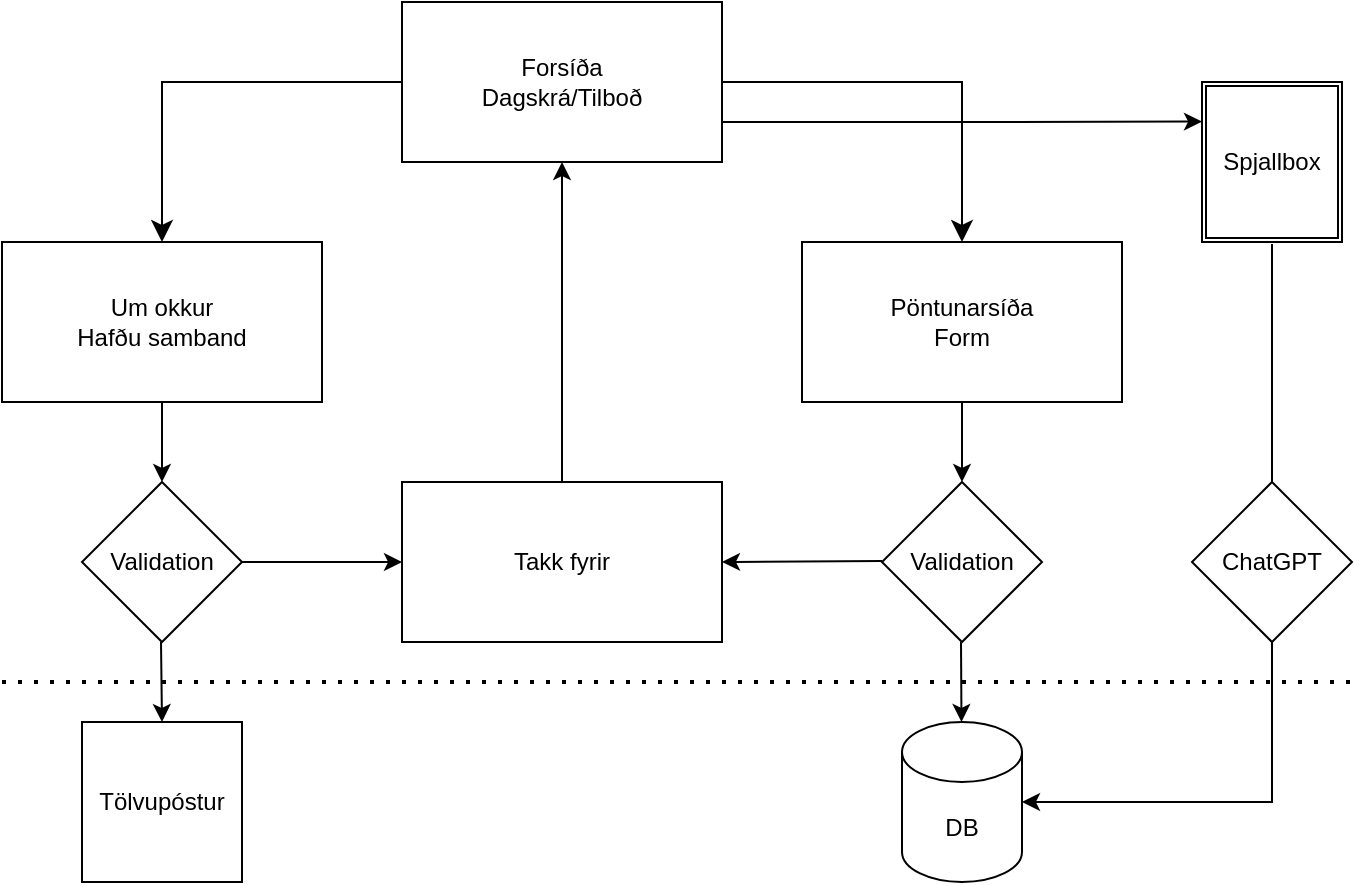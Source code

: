 <mxfile version="24.4.2" type="github">
  <diagram name="Page-1" id="XVw_b_xDwHnGz9wbEkJs">
    <mxGraphModel dx="989" dy="514" grid="1" gridSize="10" guides="1" tooltips="1" connect="1" arrows="1" fold="1" page="1" pageScale="1" pageWidth="850" pageHeight="1100" math="0" shadow="0">
      <root>
        <mxCell id="0" />
        <mxCell id="1" parent="0" />
        <mxCell id="C2USvB88JjmjtFxqJm_b-17" style="edgeStyle=orthogonalEdgeStyle;rounded=0;orthogonalLoop=1;jettySize=auto;html=1;exitX=1;exitY=0.75;exitDx=0;exitDy=0;" edge="1" parent="1" source="VxlyHngNLBUcSf7zy6Bm-1">
          <mxGeometry relative="1" as="geometry">
            <mxPoint x="680.0" y="179.793" as="targetPoint" />
          </mxGeometry>
        </mxCell>
        <mxCell id="VxlyHngNLBUcSf7zy6Bm-1" value="Forsíða&lt;div&gt;Dagskrá/Tilboð&lt;/div&gt;" style="rounded=0;whiteSpace=wrap;html=1;" parent="1" vertex="1">
          <mxGeometry x="280" y="120" width="160" height="80" as="geometry" />
        </mxCell>
        <mxCell id="VxlyHngNLBUcSf7zy6Bm-3" value="Tölvupóstur" style="whiteSpace=wrap;html=1;aspect=fixed;" parent="1" vertex="1">
          <mxGeometry x="120" y="480" width="80" height="80" as="geometry" />
        </mxCell>
        <mxCell id="VxlyHngNLBUcSf7zy6Bm-4" value="DB" style="shape=cylinder3;whiteSpace=wrap;html=1;boundedLbl=1;backgroundOutline=1;size=15;" parent="1" vertex="1">
          <mxGeometry x="530" y="480" width="60" height="80" as="geometry" />
        </mxCell>
        <mxCell id="C2USvB88JjmjtFxqJm_b-15" style="edgeStyle=orthogonalEdgeStyle;rounded=0;orthogonalLoop=1;jettySize=auto;html=1;exitX=0.5;exitY=1;exitDx=0;exitDy=0;entryX=0.5;entryY=0;entryDx=0;entryDy=0;" edge="1" parent="1" source="Jqyqml2Vst-oy_76xLtx-1" target="Jqyqml2Vst-oy_76xLtx-3">
          <mxGeometry relative="1" as="geometry" />
        </mxCell>
        <mxCell id="Jqyqml2Vst-oy_76xLtx-1" value="Pöntunarsíða&lt;br&gt;Form" style="rounded=0;whiteSpace=wrap;html=1;" parent="1" vertex="1">
          <mxGeometry x="480" y="240" width="160" height="80" as="geometry" />
        </mxCell>
        <mxCell id="C2USvB88JjmjtFxqJm_b-13" style="edgeStyle=orthogonalEdgeStyle;rounded=0;orthogonalLoop=1;jettySize=auto;html=1;exitX=0.5;exitY=1;exitDx=0;exitDy=0;entryX=0.5;entryY=0;entryDx=0;entryDy=0;" edge="1" parent="1" source="Jqyqml2Vst-oy_76xLtx-2" target="C2USvB88JjmjtFxqJm_b-5">
          <mxGeometry relative="1" as="geometry" />
        </mxCell>
        <mxCell id="Jqyqml2Vst-oy_76xLtx-2" value="Um okkur&lt;br&gt;Hafðu samband" style="rounded=0;whiteSpace=wrap;html=1;" parent="1" vertex="1">
          <mxGeometry x="80" y="240" width="160" height="80" as="geometry" />
        </mxCell>
        <mxCell id="Jqyqml2Vst-oy_76xLtx-3" value="Validation" style="rhombus;whiteSpace=wrap;html=1;" parent="1" vertex="1">
          <mxGeometry x="520" y="360" width="80" height="80" as="geometry" />
        </mxCell>
        <mxCell id="Jqyqml2Vst-oy_76xLtx-4" value="Takk fyrir" style="rounded=0;whiteSpace=wrap;html=1;" parent="1" vertex="1">
          <mxGeometry x="280" y="360" width="160" height="80" as="geometry" />
        </mxCell>
        <mxCell id="C2USvB88JjmjtFxqJm_b-1" value="" style="endArrow=classic;html=1;rounded=0;entryX=0.5;entryY=1;entryDx=0;entryDy=0;" edge="1" parent="1" target="VxlyHngNLBUcSf7zy6Bm-1">
          <mxGeometry width="50" height="50" relative="1" as="geometry">
            <mxPoint x="360" y="360" as="sourcePoint" />
            <mxPoint x="360" y="210" as="targetPoint" />
          </mxGeometry>
        </mxCell>
        <mxCell id="C2USvB88JjmjtFxqJm_b-2" value="" style="edgeStyle=segmentEdgeStyle;endArrow=classic;html=1;curved=0;rounded=0;endSize=8;startSize=8;entryX=0.5;entryY=0;entryDx=0;entryDy=0;" edge="1" parent="1" target="Jqyqml2Vst-oy_76xLtx-1">
          <mxGeometry width="50" height="50" relative="1" as="geometry">
            <mxPoint x="440" y="160" as="sourcePoint" />
            <mxPoint x="560" y="230" as="targetPoint" />
            <Array as="points">
              <mxPoint x="560" y="160" />
            </Array>
          </mxGeometry>
        </mxCell>
        <mxCell id="C2USvB88JjmjtFxqJm_b-4" value="" style="endArrow=classic;html=1;rounded=0;entryX=1;entryY=0.5;entryDx=0;entryDy=0;" edge="1" parent="1" target="Jqyqml2Vst-oy_76xLtx-4">
          <mxGeometry width="50" height="50" relative="1" as="geometry">
            <mxPoint x="520" y="399.5" as="sourcePoint" />
            <mxPoint x="450" y="400" as="targetPoint" />
          </mxGeometry>
        </mxCell>
        <mxCell id="C2USvB88JjmjtFxqJm_b-5" value="Validation" style="rhombus;whiteSpace=wrap;html=1;" vertex="1" parent="1">
          <mxGeometry x="120" y="360" width="80" height="80" as="geometry" />
        </mxCell>
        <mxCell id="C2USvB88JjmjtFxqJm_b-6" value="" style="endArrow=classic;html=1;rounded=0;exitX=1;exitY=0.5;exitDx=0;exitDy=0;entryX=0;entryY=0.5;entryDx=0;entryDy=0;" edge="1" parent="1" source="C2USvB88JjmjtFxqJm_b-5" target="Jqyqml2Vst-oy_76xLtx-4">
          <mxGeometry width="50" height="50" relative="1" as="geometry">
            <mxPoint x="260" y="399.5" as="sourcePoint" />
            <mxPoint x="270" y="400" as="targetPoint" />
          </mxGeometry>
        </mxCell>
        <mxCell id="C2USvB88JjmjtFxqJm_b-7" value="" style="edgeStyle=segmentEdgeStyle;endArrow=classic;html=1;curved=0;rounded=0;endSize=8;startSize=8;exitX=0;exitY=0.5;exitDx=0;exitDy=0;entryX=0.5;entryY=0;entryDx=0;entryDy=0;" edge="1" parent="1" source="VxlyHngNLBUcSf7zy6Bm-1" target="Jqyqml2Vst-oy_76xLtx-2">
          <mxGeometry width="50" height="50" relative="1" as="geometry">
            <mxPoint x="230" y="160" as="sourcePoint" />
            <mxPoint x="160" y="230" as="targetPoint" />
            <Array as="points">
              <mxPoint x="160" y="160" />
            </Array>
          </mxGeometry>
        </mxCell>
        <mxCell id="C2USvB88JjmjtFxqJm_b-8" value="" style="endArrow=classic;html=1;rounded=0;entryX=0.5;entryY=0;entryDx=0;entryDy=0;" edge="1" parent="1" target="VxlyHngNLBUcSf7zy6Bm-3">
          <mxGeometry width="50" height="50" relative="1" as="geometry">
            <mxPoint x="159.5" y="440" as="sourcePoint" />
            <mxPoint x="160" y="470" as="targetPoint" />
          </mxGeometry>
        </mxCell>
        <mxCell id="C2USvB88JjmjtFxqJm_b-11" value="" style="endArrow=classic;html=1;rounded=0;" edge="1" parent="1" target="VxlyHngNLBUcSf7zy6Bm-4">
          <mxGeometry width="50" height="50" relative="1" as="geometry">
            <mxPoint x="559.5" y="440" as="sourcePoint" />
            <mxPoint x="559.5" y="490" as="targetPoint" />
          </mxGeometry>
        </mxCell>
        <mxCell id="C2USvB88JjmjtFxqJm_b-19" value="Spjallbox" style="shape=ext;double=1;rounded=0;whiteSpace=wrap;html=1;" vertex="1" parent="1">
          <mxGeometry x="680" y="160" width="70" height="80" as="geometry" />
        </mxCell>
        <mxCell id="C2USvB88JjmjtFxqJm_b-22" value="" style="endArrow=classic;html=1;rounded=0;edgeStyle=orthogonalEdgeStyle;" edge="1" parent="1" target="VxlyHngNLBUcSf7zy6Bm-4">
          <mxGeometry width="50" height="50" relative="1" as="geometry">
            <mxPoint x="715" y="241" as="sourcePoint" />
            <mxPoint x="570" y="490" as="targetPoint" />
            <Array as="points">
              <mxPoint x="715" y="520" />
            </Array>
          </mxGeometry>
        </mxCell>
        <mxCell id="C2USvB88JjmjtFxqJm_b-25" value="ChatGPT" style="rhombus;whiteSpace=wrap;html=1;" vertex="1" parent="1">
          <mxGeometry x="675" y="360" width="80" height="80" as="geometry" />
        </mxCell>
        <mxCell id="C2USvB88JjmjtFxqJm_b-26" value="" style="endArrow=none;dashed=1;html=1;dashPattern=1 3;strokeWidth=2;rounded=0;" edge="1" parent="1">
          <mxGeometry width="50" height="50" relative="1" as="geometry">
            <mxPoint x="80" y="460" as="sourcePoint" />
            <mxPoint x="760" y="460" as="targetPoint" />
          </mxGeometry>
        </mxCell>
      </root>
    </mxGraphModel>
  </diagram>
</mxfile>
